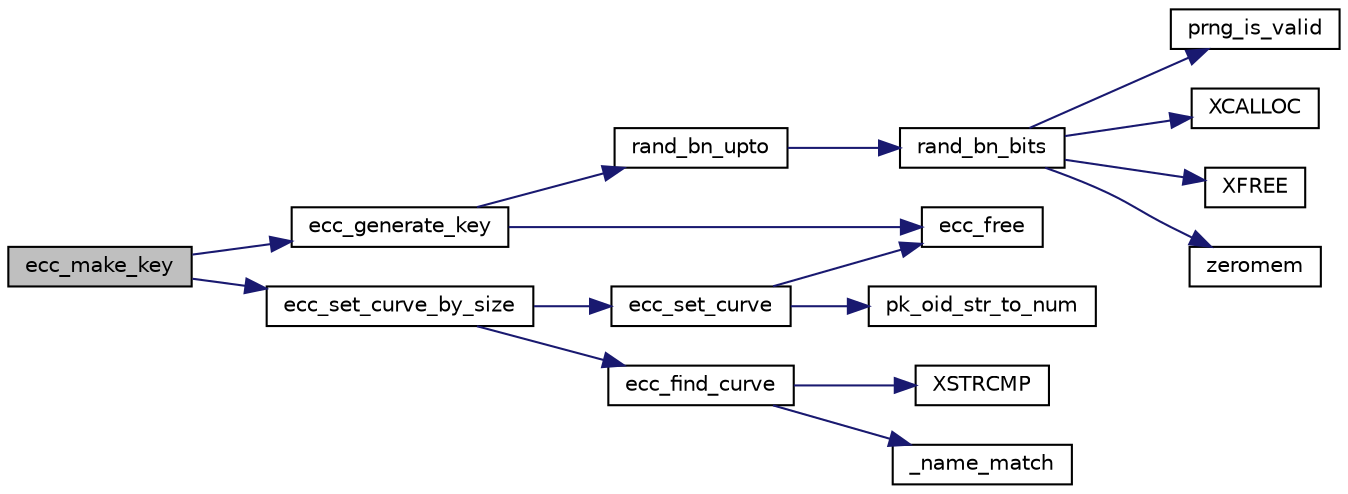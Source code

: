 digraph "ecc_make_key"
{
 // LATEX_PDF_SIZE
  edge [fontname="Helvetica",fontsize="10",labelfontname="Helvetica",labelfontsize="10"];
  node [fontname="Helvetica",fontsize="10",shape=record];
  rankdir="LR";
  Node13 [label="ecc_make_key",height=0.2,width=0.4,color="black", fillcolor="grey75", style="filled", fontcolor="black",tooltip="Make a new ECC key."];
  Node13 -> Node14 [color="midnightblue",fontsize="10",style="solid",fontname="Helvetica"];
  Node14 [label="ecc_generate_key",height=0.2,width=0.4,color="black", fillcolor="white", style="filled",URL="$ecc__make__key_8c.html#a127706e1e535a3c06a1938e474ed8d20",tooltip=" "];
  Node14 -> Node15 [color="midnightblue",fontsize="10",style="solid",fontname="Helvetica"];
  Node15 [label="ecc_free",height=0.2,width=0.4,color="black", fillcolor="white", style="filled",URL="$ecc__free_8c.html#a73cd81ea7d3b24f2d9ef309c4b22e3b7",tooltip="Free an ECC key from memory."];
  Node14 -> Node16 [color="midnightblue",fontsize="10",style="solid",fontname="Helvetica"];
  Node16 [label="rand_bn_upto",height=0.2,width=0.4,color="black", fillcolor="white", style="filled",URL="$tomcrypt__private_8h.html#a8050acf530841fb2da3b667204039856",tooltip="Generate a random number N in a range: 1 <= N < limit."];
  Node16 -> Node17 [color="midnightblue",fontsize="10",style="solid",fontname="Helvetica"];
  Node17 [label="rand_bn_bits",height=0.2,width=0.4,color="black", fillcolor="white", style="filled",URL="$rand__bn_8c.html#a5a58a92a44e093e5b35960f7b92a6eb9",tooltip="Generate a random number N with given bitlength (note: MSB can be 0)"];
  Node17 -> Node18 [color="midnightblue",fontsize="10",style="solid",fontname="Helvetica"];
  Node18 [label="prng_is_valid",height=0.2,width=0.4,color="black", fillcolor="white", style="filled",URL="$tomcrypt__prng_8h.html#a7e4a212c1a29a3b8bb4f8d5a34676a1e",tooltip=" "];
  Node17 -> Node19 [color="midnightblue",fontsize="10",style="solid",fontname="Helvetica"];
  Node19 [label="XCALLOC",height=0.2,width=0.4,color="black", fillcolor="white", style="filled",URL="$tomcrypt__cfg_8h.html#a151dda14cd7acae31eaf1102b0cc0685",tooltip=" "];
  Node17 -> Node20 [color="midnightblue",fontsize="10",style="solid",fontname="Helvetica"];
  Node20 [label="XFREE",height=0.2,width=0.4,color="black", fillcolor="white", style="filled",URL="$tomcrypt__cfg_8h.html#a260d66fc0690e0502cf3bfe7b5244b75",tooltip=" "];
  Node17 -> Node21 [color="midnightblue",fontsize="10",style="solid",fontname="Helvetica"];
  Node21 [label="zeromem",height=0.2,width=0.4,color="black", fillcolor="white", style="filled",URL="$tomcrypt__misc_8h.html#a63b6e188713790263bfd3612fe8b398f",tooltip="Zero a block of memory."];
  Node13 -> Node22 [color="midnightblue",fontsize="10",style="solid",fontname="Helvetica"];
  Node22 [label="ecc_set_curve_by_size",height=0.2,width=0.4,color="black", fillcolor="white", style="filled",URL="$tomcrypt__private_8h.html#ae380263c82c1fe0cde8dc08e89f7940c",tooltip=" "];
  Node22 -> Node23 [color="midnightblue",fontsize="10",style="solid",fontname="Helvetica"];
  Node23 [label="ecc_find_curve",height=0.2,width=0.4,color="black", fillcolor="white", style="filled",URL="$ecc__find__curve_8c.html#ad928083861ba212cb0c270bcf10b0403",tooltip=" "];
  Node23 -> Node24 [color="midnightblue",fontsize="10",style="solid",fontname="Helvetica"];
  Node24 [label="_name_match",height=0.2,width=0.4,color="black", fillcolor="white", style="filled",URL="$ecc__find__curve_8c.html#a78e7ebed1017ea1869d0a9eb80fcfb0f",tooltip=" "];
  Node23 -> Node25 [color="midnightblue",fontsize="10",style="solid",fontname="Helvetica"];
  Node25 [label="XSTRCMP",height=0.2,width=0.4,color="black", fillcolor="white", style="filled",URL="$tomcrypt__cfg_8h.html#a5d6e3d69e1d3f54de008b963bba3c6b3",tooltip=" "];
  Node22 -> Node26 [color="midnightblue",fontsize="10",style="solid",fontname="Helvetica"];
  Node26 [label="ecc_set_curve",height=0.2,width=0.4,color="black", fillcolor="white", style="filled",URL="$ecc__set__curve_8c.html#ae59e3d6f85b87d050df0ece7c6f5c661",tooltip=" "];
  Node26 -> Node27 [color="midnightblue",fontsize="10",style="solid",fontname="Helvetica"];
  Node27 [label="pk_oid_str_to_num",height=0.2,width=0.4,color="black", fillcolor="white", style="filled",URL="$tomcrypt__private_8h.html#ad99c87d19f50f703708d36a931fe5df6",tooltip=" "];
  Node26 -> Node15 [color="midnightblue",fontsize="10",style="solid",fontname="Helvetica"];
}
